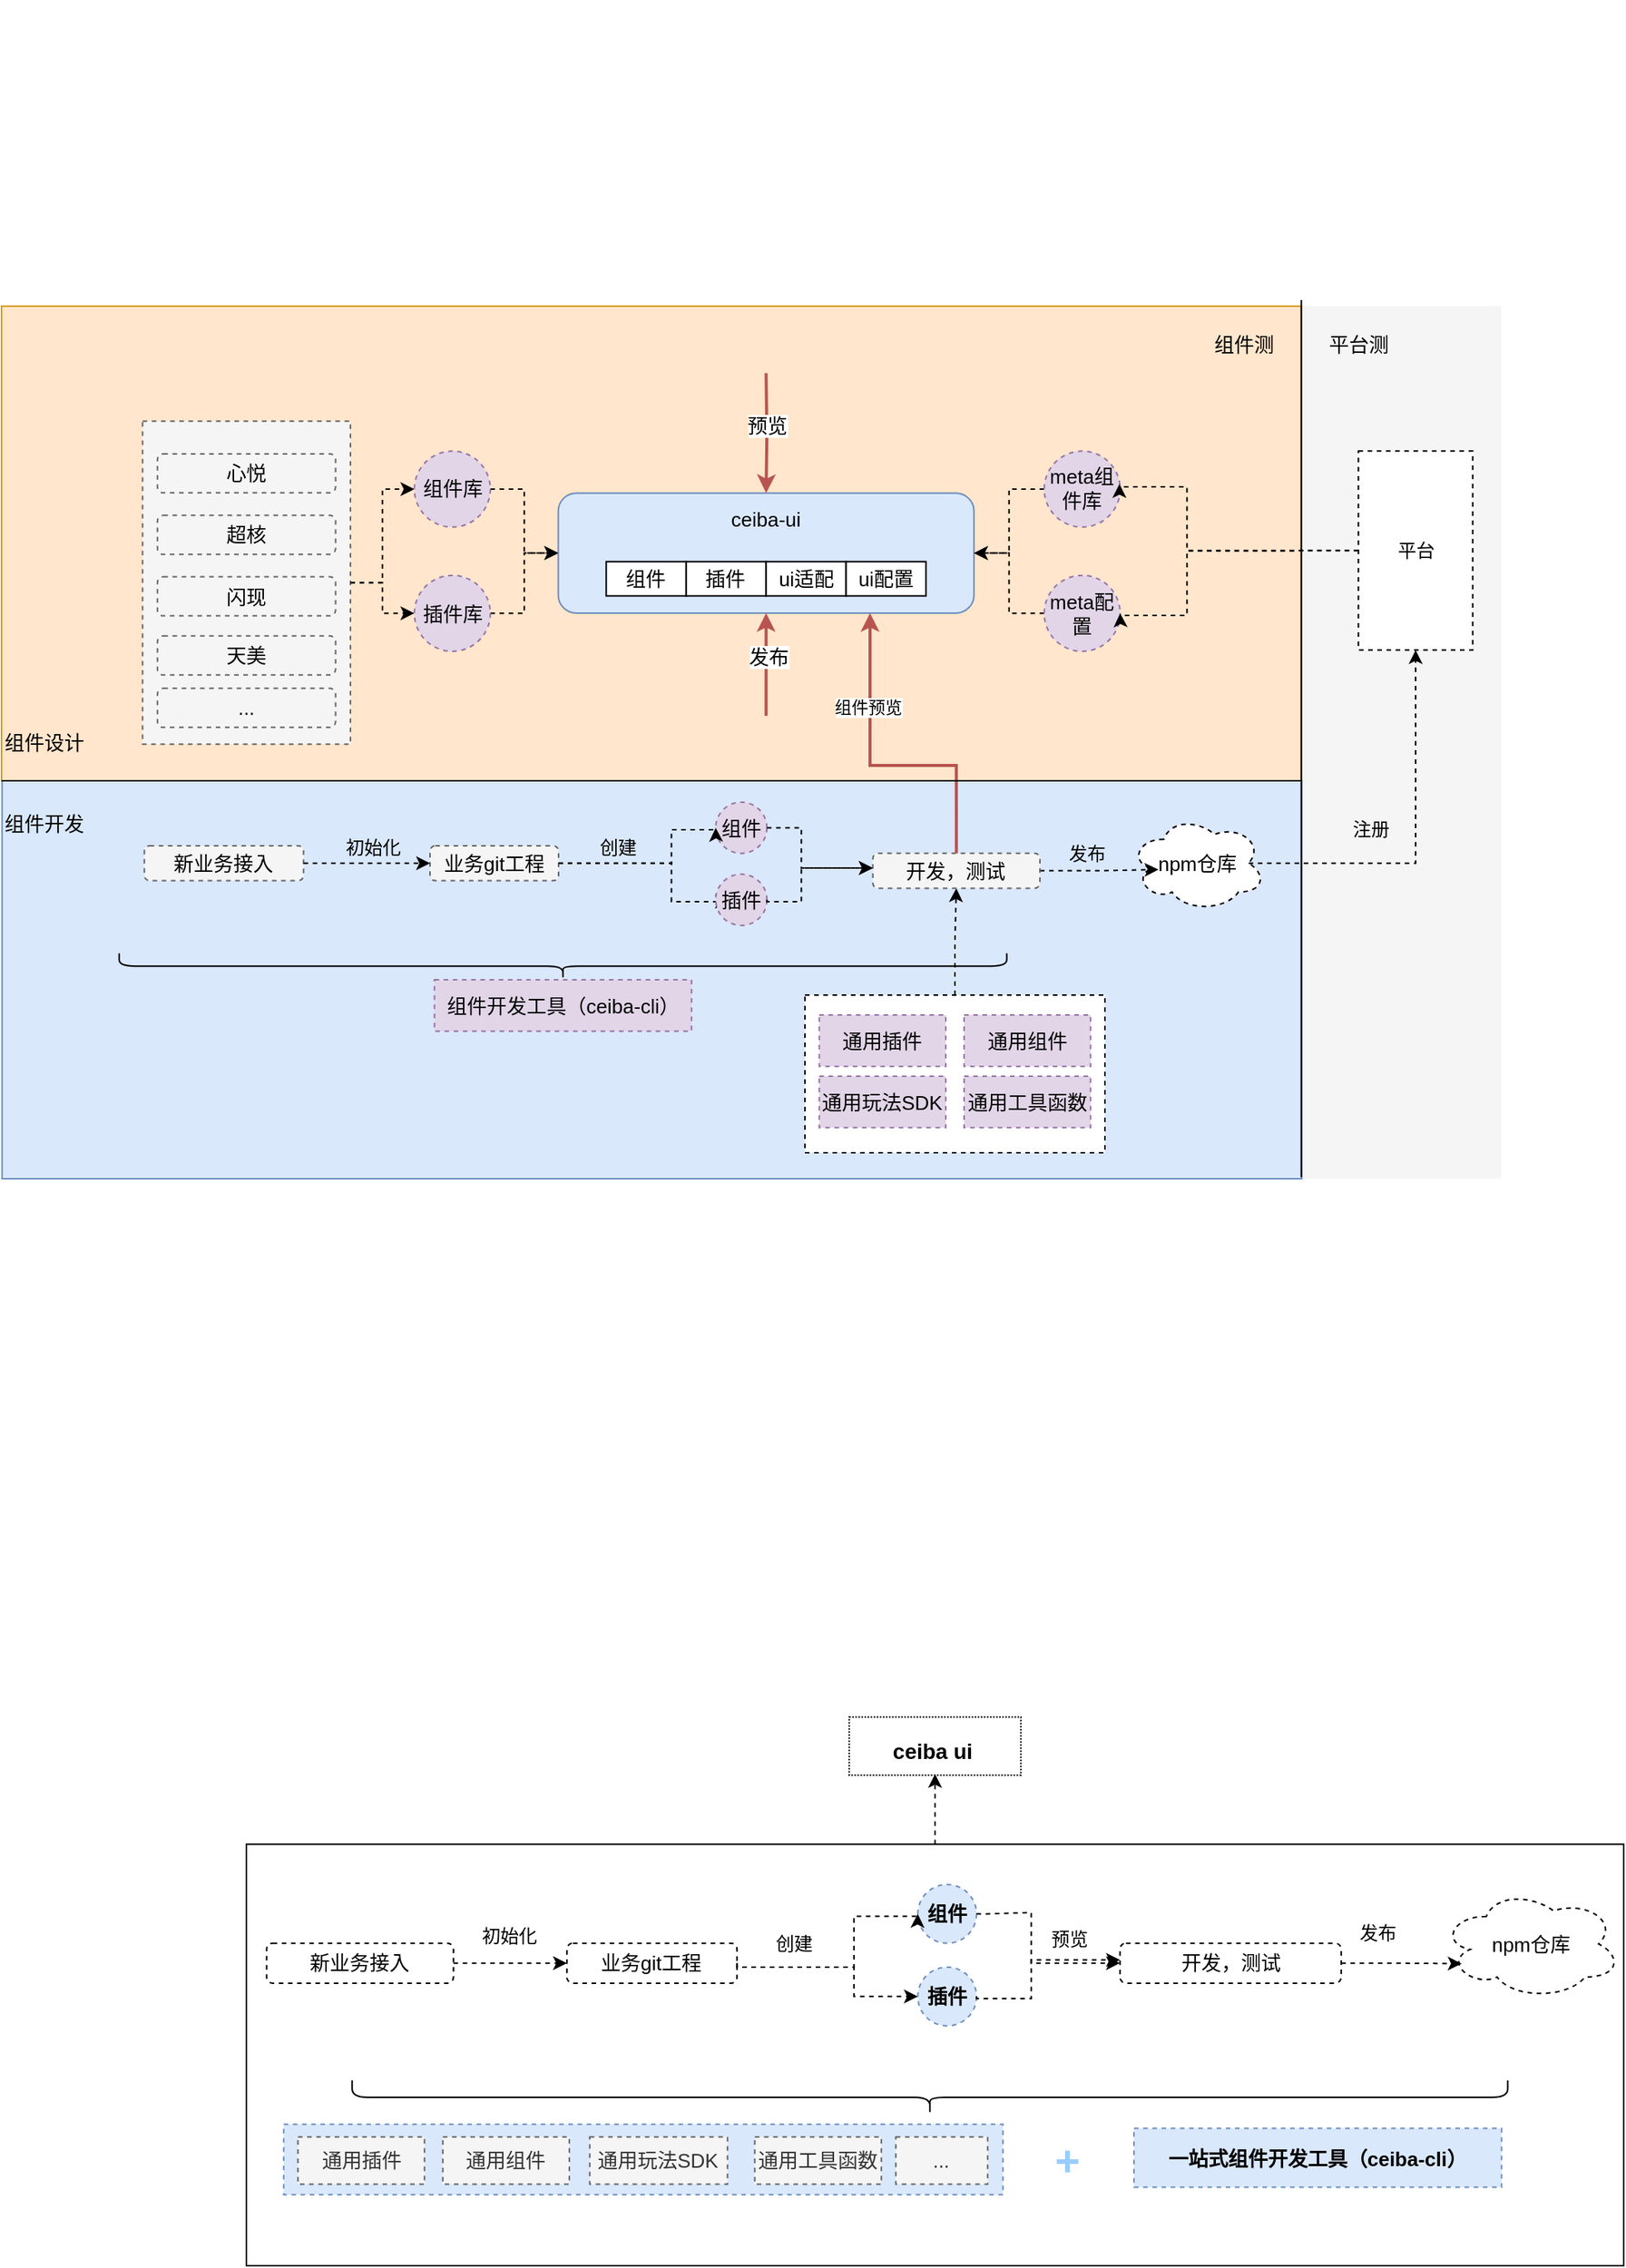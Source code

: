 <mxfile version="16.6.1" type="github">
  <diagram id="rk3C6pTUY0xWVFAPisOY" name="Page-1">
    <mxGraphModel dx="1183" dy="806" grid="1" gridSize="10" guides="1" tooltips="1" connect="1" arrows="1" fold="1" page="1" pageScale="1" pageWidth="827" pageHeight="1169" math="0" shadow="0">
      <root>
        <mxCell id="0" />
        <mxCell id="1" parent="0" />
        <mxCell id="pB1RGP40LvwcYAefXJI1-122" value="" style="group" parent="1" vertex="1" connectable="0">
          <mxGeometry x="20" y="286" width="980" height="574" as="geometry" />
        </mxCell>
        <mxCell id="pB1RGP40LvwcYAefXJI1-119" value="" style="rounded=0;whiteSpace=wrap;html=1;fontSize=13;fontColor=#333333;fillColor=#f5f5f5;strokeColor=none;" parent="pB1RGP40LvwcYAefXJI1-122" vertex="1">
          <mxGeometry x="849.66" y="4" width="130.34" height="570" as="geometry" />
        </mxCell>
        <mxCell id="pB1RGP40LvwcYAefXJI1-118" value="" style="rounded=0;whiteSpace=wrap;html=1;fontSize=13;fillColor=#dae8fc;strokeColor=#6c8ebf;fontColor=#000000;" parent="pB1RGP40LvwcYAefXJI1-122" vertex="1">
          <mxGeometry x="0.327" y="314" width="849.333" height="260" as="geometry" />
        </mxCell>
        <mxCell id="pB1RGP40LvwcYAefXJI1-117" value="" style="rounded=0;whiteSpace=wrap;html=1;fontSize=13;fillColor=#ffe6cc;strokeColor=#d79b00;fontColor=#000000;" parent="pB1RGP40LvwcYAefXJI1-122" vertex="1">
          <mxGeometry y="4" width="849.333" height="310" as="geometry" />
        </mxCell>
        <mxCell id="opVd1Wzv8NZpsWz1X_n0-1" style="edgeStyle=orthogonalEdgeStyle;rounded=0;orthogonalLoop=1;jettySize=auto;html=1;exitX=0.5;exitY=0;exitDx=0;exitDy=0;dashed=1;" parent="pB1RGP40LvwcYAefXJI1-122" source="pB1RGP40LvwcYAefXJI1-109" target="pB1RGP40LvwcYAefXJI1-95" edge="1">
          <mxGeometry relative="1" as="geometry" />
        </mxCell>
        <mxCell id="pB1RGP40LvwcYAefXJI1-109" value="" style="rounded=0;whiteSpace=wrap;html=1;fontSize=13;fontColor=#000000;dashed=1;" parent="pB1RGP40LvwcYAefXJI1-122" vertex="1">
          <mxGeometry x="525" y="454" width="196" height="103" as="geometry" />
        </mxCell>
        <mxCell id="pB1RGP40LvwcYAefXJI1-66" value="新业务接入" style="rounded=1;whiteSpace=wrap;html=1;fillColor=#f5f5f5;fontColor=#000000;strokeColor=#666666;dashed=1;fontSize=13;" parent="pB1RGP40LvwcYAefXJI1-122" vertex="1">
          <mxGeometry x="93.329" y="356.499" width="104" height="22.779" as="geometry" />
        </mxCell>
        <mxCell id="pB1RGP40LvwcYAefXJI1-76" style="edgeStyle=orthogonalEdgeStyle;rounded=0;orthogonalLoop=1;jettySize=auto;html=1;exitX=1;exitY=0.5;exitDx=0;exitDy=0;entryX=0;entryY=0.5;entryDx=0;entryDy=0;fontSize=13;dashed=1;fontColor=#000000;" parent="pB1RGP40LvwcYAefXJI1-122" edge="1">
          <mxGeometry relative="1" as="geometry">
            <mxPoint x="364" y="367.89" as="sourcePoint" />
            <mxPoint x="475.337" y="392.967" as="targetPoint" />
            <Array as="points">
              <mxPoint x="437.733" y="368" />
              <mxPoint x="437.733" y="393" />
            </Array>
          </mxGeometry>
        </mxCell>
        <mxCell id="pB1RGP40LvwcYAefXJI1-68" value="业务git工程" style="rounded=1;whiteSpace=wrap;html=1;fillColor=#f5f5f5;fontColor=#000000;strokeColor=#666666;dashed=1;fontSize=13;" parent="pB1RGP40LvwcYAefXJI1-122" vertex="1">
          <mxGeometry x="280" y="356.5" width="84" height="22.78" as="geometry" />
        </mxCell>
        <mxCell id="pB1RGP40LvwcYAefXJI1-67" style="edgeStyle=orthogonalEdgeStyle;rounded=0;orthogonalLoop=1;jettySize=auto;html=1;exitX=1;exitY=0.5;exitDx=0;exitDy=0;fontSize=13;dashed=1;entryX=0;entryY=0.5;entryDx=0;entryDy=0;fontColor=#000000;" parent="pB1RGP40LvwcYAefXJI1-122" source="pB1RGP40LvwcYAefXJI1-66" target="pB1RGP40LvwcYAefXJI1-68" edge="1">
          <mxGeometry relative="1" as="geometry">
            <mxPoint x="261.996" y="367.643" as="targetPoint" />
          </mxGeometry>
        </mxCell>
        <mxCell id="pB1RGP40LvwcYAefXJI1-70" value="初始化" style="text;html=1;strokeColor=none;fillColor=none;align=center;verticalAlign=middle;whiteSpace=wrap;rounded=0;fontSize=12;dashed=1;fontColor=#000000;" parent="pB1RGP40LvwcYAefXJI1-122" vertex="1">
          <mxGeometry x="214.667" y="343" width="56" height="30" as="geometry" />
        </mxCell>
        <mxCell id="pB1RGP40LvwcYAefXJI1-71" value="组件开发工具（ceiba-cli）" style="text;html=1;strokeColor=#9673a6;fillColor=#e1d5e7;align=center;verticalAlign=middle;whiteSpace=wrap;rounded=0;fontSize=13;dashed=1;fontColor=#000000;" parent="pB1RGP40LvwcYAefXJI1-122" vertex="1">
          <mxGeometry x="282.875" y="444" width="168" height="33.58" as="geometry" />
        </mxCell>
        <mxCell id="pB1RGP40LvwcYAefXJI1-78" value="创建" style="text;html=1;strokeColor=none;fillColor=none;align=center;verticalAlign=middle;whiteSpace=wrap;rounded=0;fontSize=12;dashed=1;fontColor=#000000;" parent="pB1RGP40LvwcYAefXJI1-122" vertex="1">
          <mxGeometry x="375.2" y="343" width="56" height="30" as="geometry" />
        </mxCell>
        <mxCell id="pB1RGP40LvwcYAefXJI1-82" value="npm仓库" style="ellipse;shape=cloud;whiteSpace=wrap;html=1;fontSize=13;dashed=1;fontColor=#000000;" parent="pB1RGP40LvwcYAefXJI1-122" vertex="1">
          <mxGeometry x="737.333" y="336.55" width="88.667" height="62.67" as="geometry" />
        </mxCell>
        <mxCell id="pB1RGP40LvwcYAefXJI1-87" value="平台" style="rounded=0;whiteSpace=wrap;html=1;fontSize=12;dashed=1;fontColor=#000000;" parent="pB1RGP40LvwcYAefXJI1-122" vertex="1">
          <mxGeometry x="886.667" y="98.68" width="74.667" height="130" as="geometry" />
        </mxCell>
        <mxCell id="pB1RGP40LvwcYAefXJI1-90" style="edgeStyle=orthogonalEdgeStyle;rounded=0;orthogonalLoop=1;jettySize=auto;html=1;exitX=0.875;exitY=0.5;exitDx=0;exitDy=0;exitPerimeter=0;fontSize=12;dashed=1;fontColor=#000000;" parent="pB1RGP40LvwcYAefXJI1-122" source="pB1RGP40LvwcYAefXJI1-82" target="pB1RGP40LvwcYAefXJI1-87" edge="1">
          <mxGeometry relative="1" as="geometry" />
        </mxCell>
        <mxCell id="pB1RGP40LvwcYAefXJI1-79" value="发布" style="text;html=1;strokeColor=none;fillColor=none;align=center;verticalAlign=middle;whiteSpace=wrap;rounded=0;fontSize=12;dashed=1;fontColor=#000000;" parent="pB1RGP40LvwcYAefXJI1-122" vertex="1">
          <mxGeometry x="690.667" y="344.43" width="37.333" height="34.85" as="geometry" />
        </mxCell>
        <mxCell id="pB1RGP40LvwcYAefXJI1-94" value="" style="shape=curlyBracket;whiteSpace=wrap;html=1;rounded=1;fontSize=12;rotation=-90;fontColor=#000000;" parent="pB1RGP40LvwcYAefXJI1-122" vertex="1">
          <mxGeometry x="358.54" y="145.08" width="16.66" height="580" as="geometry" />
        </mxCell>
        <mxCell id="pB1RGP40LvwcYAefXJI1-74" value="" style="group;fontSize=13;dashed=1;fontColor=#000000;" parent="pB1RGP40LvwcYAefXJI1-122" vertex="1" connectable="0">
          <mxGeometry x="466.667" y="328" width="35.85" height="89.61" as="geometry" />
        </mxCell>
        <mxCell id="pB1RGP40LvwcYAefXJI1-72" value="组件" style="ellipse;whiteSpace=wrap;html=1;aspect=fixed;fillColor=#e1d5e7;strokeColor=#9673a6;fontSize=13;dashed=1;fontColor=#000000;" parent="pB1RGP40LvwcYAefXJI1-74" vertex="1">
          <mxGeometry width="33.454" height="33.454" as="geometry" />
        </mxCell>
        <mxCell id="pB1RGP40LvwcYAefXJI1-73" value="插件" style="ellipse;whiteSpace=wrap;html=1;aspect=fixed;fillColor=#e1d5e7;strokeColor=#9673a6;fontSize=13;dashed=1;fontColor=#000000;" parent="pB1RGP40LvwcYAefXJI1-74" vertex="1">
          <mxGeometry y="47.045" width="33.454" height="33.454" as="geometry" />
        </mxCell>
        <mxCell id="pB1RGP40LvwcYAefXJI1-75" style="edgeStyle=orthogonalEdgeStyle;rounded=0;orthogonalLoop=1;jettySize=auto;html=1;exitX=1;exitY=0.5;exitDx=0;exitDy=0;entryX=0;entryY=0.5;entryDx=0;entryDy=0;fontSize=13;dashed=1;fontColor=#000000;" parent="pB1RGP40LvwcYAefXJI1-122" source="pB1RGP40LvwcYAefXJI1-68" target="pB1RGP40LvwcYAefXJI1-72" edge="1">
          <mxGeometry relative="1" as="geometry">
            <mxPoint x="373.333" y="367.89" as="sourcePoint" />
            <Array as="points">
              <mxPoint x="437.733" y="368" />
              <mxPoint x="437.733" y="346" />
            </Array>
          </mxGeometry>
        </mxCell>
        <mxCell id="pB1RGP40LvwcYAefXJI1-99" style="edgeStyle=orthogonalEdgeStyle;rounded=0;orthogonalLoop=1;jettySize=auto;html=1;exitX=1;exitY=0.5;exitDx=0;exitDy=0;dashed=1;fontSize=12;fontColor=#000000;" parent="pB1RGP40LvwcYAefXJI1-122" source="pB1RGP40LvwcYAefXJI1-95" edge="1">
          <mxGeometry relative="1" as="geometry">
            <mxPoint x="756" y="372" as="targetPoint" />
          </mxGeometry>
        </mxCell>
        <mxCell id="pB1RGP40LvwcYAefXJI1-95" value="开发，测试" style="rounded=1;whiteSpace=wrap;html=1;fillColor=#f5f5f5;fontColor=#000000;strokeColor=#666666;dashed=1;fontSize=13;" parent="pB1RGP40LvwcYAefXJI1-122" vertex="1">
          <mxGeometry x="569.333" y="361.42" width="109.2" height="22.78" as="geometry" />
        </mxCell>
        <mxCell id="pB1RGP40LvwcYAefXJI1-92" style="edgeStyle=orthogonalEdgeStyle;rounded=0;orthogonalLoop=1;jettySize=auto;html=1;exitX=1;exitY=0.5;exitDx=0;exitDy=0;fontSize=12;dashed=1;fontColor=#000000;" parent="pB1RGP40LvwcYAefXJI1-122" source="pB1RGP40LvwcYAefXJI1-73" target="pB1RGP40LvwcYAefXJI1-95" edge="1">
          <mxGeometry x="475.337" y="328" as="geometry">
            <Array as="points">
              <mxPoint x="522.667" y="393" />
              <mxPoint x="522.667" y="371" />
            </Array>
          </mxGeometry>
        </mxCell>
        <mxCell id="pB1RGP40LvwcYAefXJI1-83" style="edgeStyle=orthogonalEdgeStyle;rounded=0;orthogonalLoop=1;jettySize=auto;html=1;exitX=1;exitY=0.5;exitDx=0;exitDy=0;fontSize=12;dashed=1;fontColor=#000000;" parent="pB1RGP40LvwcYAefXJI1-122" source="pB1RGP40LvwcYAefXJI1-72" target="pB1RGP40LvwcYAefXJI1-95" edge="1">
          <mxGeometry x="475.337" y="328" as="geometry">
            <mxPoint x="560" y="371" as="targetPoint" />
            <Array as="points">
              <mxPoint x="500.267" y="344" />
              <mxPoint x="522.667" y="344" />
              <mxPoint x="522.667" y="371" />
            </Array>
          </mxGeometry>
        </mxCell>
        <mxCell id="pB1RGP40LvwcYAefXJI1-105" value="通用组件" style="text;html=1;strokeColor=#9673a6;fillColor=#e1d5e7;align=center;verticalAlign=middle;whiteSpace=wrap;rounded=0;fontSize=13;dashed=1;fontColor=#000000;" parent="pB1RGP40LvwcYAefXJI1-122" vertex="1">
          <mxGeometry x="628.992" y="467" width="82.675" height="33.58" as="geometry" />
        </mxCell>
        <mxCell id="pB1RGP40LvwcYAefXJI1-106" value="通用插件" style="text;html=1;strokeColor=#9673a6;fillColor=#e1d5e7;align=center;verticalAlign=middle;whiteSpace=wrap;rounded=0;fontSize=13;dashed=1;fontColor=#000000;" parent="pB1RGP40LvwcYAefXJI1-122" vertex="1">
          <mxGeometry x="534.333" y="467" width="82.675" height="33.58" as="geometry" />
        </mxCell>
        <mxCell id="pB1RGP40LvwcYAefXJI1-107" value="通用玩法SDK" style="text;html=1;strokeColor=#9673a6;fillColor=#e1d5e7;align=center;verticalAlign=middle;whiteSpace=wrap;rounded=0;fontSize=13;dashed=1;fontColor=#000000;" parent="pB1RGP40LvwcYAefXJI1-122" vertex="1">
          <mxGeometry x="534.333" y="507" width="82.675" height="33.58" as="geometry" />
        </mxCell>
        <mxCell id="pB1RGP40LvwcYAefXJI1-108" value="通用工具函数" style="text;html=1;strokeColor=#9673a6;fillColor=#e1d5e7;align=center;verticalAlign=middle;whiteSpace=wrap;rounded=0;fontSize=13;dashed=1;fontColor=#000000;" parent="pB1RGP40LvwcYAefXJI1-122" vertex="1">
          <mxGeometry x="628.992" y="507" width="82.675" height="33.58" as="geometry" />
        </mxCell>
        <mxCell id="pB1RGP40LvwcYAefXJI1-18" value="" style="rounded=1;whiteSpace=wrap;html=1;fillColor=#dae8fc;strokeColor=#6c8ebf;fontSize=13;fontColor=#000000;" parent="pB1RGP40LvwcYAefXJI1-122" vertex="1">
          <mxGeometry x="363.802" y="126.104" width="271.622" height="78.353" as="geometry" />
        </mxCell>
        <mxCell id="pB1RGP40LvwcYAefXJI1-121" style="edgeStyle=orthogonalEdgeStyle;rounded=0;orthogonalLoop=1;jettySize=auto;html=1;exitX=0.5;exitY=0;exitDx=0;exitDy=0;entryX=0.75;entryY=1;entryDx=0;entryDy=0;fontSize=13;fontColor=#000000;fillColor=#f8cecc;strokeColor=#b85450;strokeWidth=2;" parent="pB1RGP40LvwcYAefXJI1-122" source="pB1RGP40LvwcYAefXJI1-95" target="pB1RGP40LvwcYAefXJI1-18" edge="1">
          <mxGeometry relative="1" as="geometry">
            <Array as="points">
              <mxPoint x="624" y="304" />
              <mxPoint x="567" y="304" />
            </Array>
          </mxGeometry>
        </mxCell>
        <mxCell id="opVd1Wzv8NZpsWz1X_n0-3" value="组件预览" style="edgeLabel;html=1;align=center;verticalAlign=middle;resizable=0;points=[];" parent="pB1RGP40LvwcYAefXJI1-121" vertex="1" connectable="0">
          <mxGeometry x="0.43" y="2" relative="1" as="geometry">
            <mxPoint as="offset" />
          </mxGeometry>
        </mxCell>
        <mxCell id="pB1RGP40LvwcYAefXJI1-19" value="ceiba-ui" style="text;html=1;strokeColor=none;fillColor=none;align=center;verticalAlign=middle;whiteSpace=wrap;rounded=0;fontSize=13;fontColor=#000000;" parent="pB1RGP40LvwcYAefXJI1-122" vertex="1">
          <mxGeometry x="468.273" y="126.104" width="62.682" height="33.58" as="geometry" />
        </mxCell>
        <mxCell id="pB1RGP40LvwcYAefXJI1-20" value="组件" style="rounded=0;whiteSpace=wrap;html=1;fontSize=13;fontColor=#000000;" parent="pB1RGP40LvwcYAefXJI1-122" vertex="1">
          <mxGeometry x="395.143" y="170.877" width="52.235" height="22.386" as="geometry" />
        </mxCell>
        <mxCell id="pB1RGP40LvwcYAefXJI1-21" value="插件" style="rounded=0;whiteSpace=wrap;html=1;fontSize=13;fontColor=#000000;" parent="pB1RGP40LvwcYAefXJI1-122" vertex="1">
          <mxGeometry x="447.378" y="170.877" width="52.235" height="22.386" as="geometry" />
        </mxCell>
        <mxCell id="pB1RGP40LvwcYAefXJI1-22" value="ui适配" style="rounded=0;whiteSpace=wrap;html=1;fontSize=13;fontColor=#000000;" parent="pB1RGP40LvwcYAefXJI1-122" vertex="1">
          <mxGeometry x="499.614" y="170.877" width="52.235" height="22.386" as="geometry" />
        </mxCell>
        <mxCell id="pB1RGP40LvwcYAefXJI1-23" value="ui配置" style="rounded=0;whiteSpace=wrap;html=1;fontSize=13;fontColor=#000000;" parent="pB1RGP40LvwcYAefXJI1-122" vertex="1">
          <mxGeometry x="551.849" y="170.877" width="52.235" height="22.386" as="geometry" />
        </mxCell>
        <mxCell id="pB1RGP40LvwcYAefXJI1-26" style="edgeStyle=orthogonalEdgeStyle;rounded=0;orthogonalLoop=1;jettySize=auto;html=1;exitX=0.5;exitY=1;exitDx=0;exitDy=0;entryX=0.5;entryY=0;entryDx=0;entryDy=0;fontSize=13;fontColor=#000000;fillColor=#f8cecc;strokeColor=#b85450;strokeWidth=2;" parent="pB1RGP40LvwcYAefXJI1-122" target="pB1RGP40LvwcYAefXJI1-19" edge="1">
          <mxGeometry x="37.333" y="0.74" as="geometry">
            <mxPoint x="499.614" y="47.752" as="sourcePoint" />
          </mxGeometry>
        </mxCell>
        <mxCell id="pB1RGP40LvwcYAefXJI1-31" value="预览" style="edgeLabel;html=1;align=center;verticalAlign=middle;resizable=0;points=[];fontSize=13;fontColor=#000000;" parent="pB1RGP40LvwcYAefXJI1-26" vertex="1" connectable="0">
          <mxGeometry x="-0.124" relative="1" as="geometry">
            <mxPoint as="offset" />
          </mxGeometry>
        </mxCell>
        <mxCell id="pB1RGP40LvwcYAefXJI1-32" value="" style="endArrow=classic;html=1;rounded=0;entryX=0.5;entryY=1;entryDx=0;entryDy=0;fontSize=13;fontColor=#000000;fillColor=#f8cecc;strokeColor=#b85450;strokeWidth=2;" parent="pB1RGP40LvwcYAefXJI1-122" target="pB1RGP40LvwcYAefXJI1-18" edge="1">
          <mxGeometry x="37.333" y="0.74" width="46.667" height="50" as="geometry">
            <mxPoint x="499.614" y="271.616" as="sourcePoint" />
            <mxPoint x="520.508" y="215.65" as="targetPoint" />
          </mxGeometry>
        </mxCell>
        <mxCell id="pB1RGP40LvwcYAefXJI1-33" value="发布" style="edgeLabel;html=1;align=center;verticalAlign=middle;resizable=0;points=[];fontSize=13;fontColor=#000000;" parent="pB1RGP40LvwcYAefXJI1-32" vertex="1" connectable="0">
          <mxGeometry x="0.163" y="-1" relative="1" as="geometry">
            <mxPoint as="offset" />
          </mxGeometry>
        </mxCell>
        <mxCell id="pB1RGP40LvwcYAefXJI1-53" style="edgeStyle=orthogonalEdgeStyle;rounded=0;orthogonalLoop=1;jettySize=auto;html=1;exitX=1;exitY=0.5;exitDx=0;exitDy=0;entryX=0;entryY=0.5;entryDx=0;entryDy=0;fontSize=13;dashed=1;fontColor=#000000;" parent="pB1RGP40LvwcYAefXJI1-122" source="pB1RGP40LvwcYAefXJI1-34" target="pB1RGP40LvwcYAefXJI1-18" edge="1">
          <mxGeometry x="37.333" y="0.74" as="geometry" />
        </mxCell>
        <mxCell id="pB1RGP40LvwcYAefXJI1-34" value="组件库" style="ellipse;whiteSpace=wrap;html=1;aspect=fixed;fillColor=#e1d5e7;strokeColor=#9673a6;fontSize=13;dashed=1;fontColor=#000000;" parent="pB1RGP40LvwcYAefXJI1-122" vertex="1">
          <mxGeometry x="269.779" y="98.681" width="49.623" height="49.623" as="geometry" />
        </mxCell>
        <mxCell id="pB1RGP40LvwcYAefXJI1-41" style="edgeStyle=orthogonalEdgeStyle;rounded=0;orthogonalLoop=1;jettySize=auto;html=1;exitX=0;exitY=0.5;exitDx=0;exitDy=0;entryX=1;entryY=0.5;entryDx=0;entryDy=0;fontSize=13;dashed=1;fontColor=#000000;" parent="pB1RGP40LvwcYAefXJI1-122" source="pB1RGP40LvwcYAefXJI1-40" target="pB1RGP40LvwcYAefXJI1-18" edge="1">
          <mxGeometry x="37.333" y="0.74" as="geometry" />
        </mxCell>
        <mxCell id="pB1RGP40LvwcYAefXJI1-40" value="meta组件库" style="ellipse;whiteSpace=wrap;html=1;aspect=fixed;fillColor=#e1d5e7;strokeColor=#9673a6;fontSize=13;dashed=1;fontColor=#000000;" parent="pB1RGP40LvwcYAefXJI1-122" vertex="1">
          <mxGeometry x="681.335" y="98.677" width="49.623" height="49.623" as="geometry" />
        </mxCell>
        <mxCell id="pB1RGP40LvwcYAefXJI1-54" style="edgeStyle=orthogonalEdgeStyle;rounded=0;orthogonalLoop=1;jettySize=auto;html=1;exitX=1;exitY=0.5;exitDx=0;exitDy=0;fontSize=13;dashed=1;fontColor=#000000;" parent="pB1RGP40LvwcYAefXJI1-122" source="pB1RGP40LvwcYAefXJI1-51" target="pB1RGP40LvwcYAefXJI1-18" edge="1">
          <mxGeometry x="37.333" y="0.74" as="geometry" />
        </mxCell>
        <mxCell id="pB1RGP40LvwcYAefXJI1-51" value="插件库" style="ellipse;whiteSpace=wrap;html=1;aspect=fixed;fillColor=#e1d5e7;strokeColor=#9673a6;fontSize=13;dashed=1;fontColor=#000000;" parent="pB1RGP40LvwcYAefXJI1-122" vertex="1">
          <mxGeometry x="269.779" y="179.832" width="49.623" height="49.623" as="geometry" />
        </mxCell>
        <mxCell id="pB1RGP40LvwcYAefXJI1-52" style="edgeStyle=orthogonalEdgeStyle;rounded=0;orthogonalLoop=1;jettySize=auto;html=1;exitX=1;exitY=0.5;exitDx=0;exitDy=0;fontSize=13;dashed=1;fontColor=#000000;" parent="pB1RGP40LvwcYAefXJI1-122" source="pB1RGP40LvwcYAefXJI1-15" target="pB1RGP40LvwcYAefXJI1-51" edge="1">
          <mxGeometry x="37.333" y="0.74" as="geometry" />
        </mxCell>
        <mxCell id="pB1RGP40LvwcYAefXJI1-15" value="" style="rounded=0;whiteSpace=wrap;html=1;fillColor=#f5f5f5;fontColor=#000000;strokeColor=#666666;dashed=1;fontSize=13;" parent="pB1RGP40LvwcYAefXJI1-122" vertex="1">
          <mxGeometry x="92.18" y="79.093" width="135.811" height="210.992" as="geometry" />
        </mxCell>
        <mxCell id="pB1RGP40LvwcYAefXJI1-38" style="edgeStyle=orthogonalEdgeStyle;rounded=0;orthogonalLoop=1;jettySize=auto;html=1;exitX=1;exitY=0.5;exitDx=0;exitDy=0;fontSize=13;dashed=1;fontColor=#000000;" parent="pB1RGP40LvwcYAefXJI1-122" source="pB1RGP40LvwcYAefXJI1-15" target="pB1RGP40LvwcYAefXJI1-34" edge="1">
          <mxGeometry x="37.333" y="0.74" as="geometry" />
        </mxCell>
        <mxCell id="pB1RGP40LvwcYAefXJI1-7" value="超核" style="rounded=1;whiteSpace=wrap;html=1;fillColor=#f5f5f5;fontColor=#000000;strokeColor=#666666;dashed=1;fontSize=13;" parent="pB1RGP40LvwcYAefXJI1-122" vertex="1">
          <mxGeometry x="101.881" y="140.655" width="116.41" height="25.497" as="geometry" />
        </mxCell>
        <mxCell id="pB1RGP40LvwcYAefXJI1-28" value="..." style="rounded=1;whiteSpace=wrap;html=1;fillColor=#f5f5f5;fontColor=#000000;strokeColor=#666666;dashed=1;fontSize=13;" parent="pB1RGP40LvwcYAefXJI1-122" vertex="1">
          <mxGeometry x="101.881" y="253.661" width="116.41" height="25.497" as="geometry" />
        </mxCell>
        <mxCell id="pB1RGP40LvwcYAefXJI1-55" value="心悦" style="rounded=1;whiteSpace=wrap;html=1;fillColor=#f5f5f5;fontColor=#000000;strokeColor=#666666;dashed=1;fontSize=13;" parent="pB1RGP40LvwcYAefXJI1-122" vertex="1">
          <mxGeometry x="101.881" y="100.438" width="116.41" height="25.497" as="geometry" />
        </mxCell>
        <mxCell id="pB1RGP40LvwcYAefXJI1-56" value="闪现" style="rounded=1;whiteSpace=wrap;html=1;fillColor=#f5f5f5;fontColor=#000000;strokeColor=#666666;dashed=1;fontSize=13;" parent="pB1RGP40LvwcYAefXJI1-122" vertex="1">
          <mxGeometry x="101.881" y="180.771" width="116.41" height="25.497" as="geometry" />
        </mxCell>
        <mxCell id="pB1RGP40LvwcYAefXJI1-57" value="天美" style="rounded=1;whiteSpace=wrap;html=1;fillColor=#f5f5f5;fontColor=#000000;strokeColor=#666666;dashed=1;fontSize=13;" parent="pB1RGP40LvwcYAefXJI1-122" vertex="1">
          <mxGeometry x="101.881" y="219.412" width="116.41" height="25.497" as="geometry" />
        </mxCell>
        <mxCell id="pB1RGP40LvwcYAefXJI1-86" style="edgeStyle=orthogonalEdgeStyle;rounded=0;orthogonalLoop=1;jettySize=auto;html=1;exitX=0;exitY=0.5;exitDx=0;exitDy=0;entryX=1;entryY=0.5;entryDx=0;entryDy=0;fontSize=12;dashed=1;fontColor=#000000;" parent="pB1RGP40LvwcYAefXJI1-122" source="pB1RGP40LvwcYAefXJI1-85" target="pB1RGP40LvwcYAefXJI1-18" edge="1">
          <mxGeometry x="37.333" y="0.74" as="geometry" />
        </mxCell>
        <mxCell id="pB1RGP40LvwcYAefXJI1-85" value="meta配置" style="ellipse;whiteSpace=wrap;html=1;aspect=fixed;fillColor=#e1d5e7;strokeColor=#9673a6;fontSize=13;dashed=1;fontColor=#000000;" parent="pB1RGP40LvwcYAefXJI1-122" vertex="1">
          <mxGeometry x="681.335" y="179.837" width="49.623" height="49.623" as="geometry" />
        </mxCell>
        <mxCell id="pB1RGP40LvwcYAefXJI1-93" value="注册" style="text;html=1;strokeColor=none;fillColor=none;align=center;verticalAlign=middle;whiteSpace=wrap;rounded=0;fontSize=12;dashed=1;fontColor=#000000;" parent="pB1RGP40LvwcYAefXJI1-122" vertex="1">
          <mxGeometry x="858.664" y="328.002" width="71.701" height="35.844" as="geometry" />
        </mxCell>
        <mxCell id="pB1RGP40LvwcYAefXJI1-111" value="" style="endArrow=none;html=1;rounded=0;fontSize=13;fontColor=#000000;" parent="pB1RGP40LvwcYAefXJI1-122" edge="1">
          <mxGeometry width="50" height="50" relative="1" as="geometry">
            <mxPoint y="314" as="sourcePoint" />
            <mxPoint x="849.333" y="314" as="targetPoint" />
          </mxGeometry>
        </mxCell>
        <mxCell id="pB1RGP40LvwcYAefXJI1-112" value="" style="endArrow=none;html=1;rounded=0;fontSize=13;fontColor=#000000;" parent="pB1RGP40LvwcYAefXJI1-122" edge="1">
          <mxGeometry width="50" height="50" relative="1" as="geometry">
            <mxPoint x="849.333" as="sourcePoint" />
            <mxPoint x="849.333" y="573" as="targetPoint" />
          </mxGeometry>
        </mxCell>
        <mxCell id="pB1RGP40LvwcYAefXJI1-113" value="组件设计" style="text;html=1;strokeColor=none;fillColor=none;align=center;verticalAlign=middle;whiteSpace=wrap;rounded=0;fontSize=13;fontColor=#000000;" parent="pB1RGP40LvwcYAefXJI1-122" vertex="1">
          <mxGeometry y="274" width="56" height="30" as="geometry" />
        </mxCell>
        <mxCell id="pB1RGP40LvwcYAefXJI1-114" value="组件开发" style="text;html=1;strokeColor=none;fillColor=none;align=center;verticalAlign=middle;whiteSpace=wrap;rounded=0;fontSize=13;fontColor=#000000;" parent="pB1RGP40LvwcYAefXJI1-122" vertex="1">
          <mxGeometry y="326.5" width="56" height="30" as="geometry" />
        </mxCell>
        <mxCell id="pB1RGP40LvwcYAefXJI1-115" value="组件测" style="text;html=1;strokeColor=none;fillColor=none;align=center;verticalAlign=middle;whiteSpace=wrap;rounded=0;fontSize=13;fontColor=#000000;" parent="pB1RGP40LvwcYAefXJI1-122" vertex="1">
          <mxGeometry x="784" y="14" width="56" height="30" as="geometry" />
        </mxCell>
        <mxCell id="pB1RGP40LvwcYAefXJI1-116" value="平台测" style="text;html=1;strokeColor=none;fillColor=none;align=center;verticalAlign=middle;whiteSpace=wrap;rounded=0;fontSize=13;fontColor=#000000;" parent="pB1RGP40LvwcYAefXJI1-122" vertex="1">
          <mxGeometry x="858.667" y="14" width="56" height="30" as="geometry" />
        </mxCell>
        <mxCell id="pB1RGP40LvwcYAefXJI1-88" style="edgeStyle=orthogonalEdgeStyle;rounded=0;orthogonalLoop=1;jettySize=auto;html=1;exitX=0;exitY=0.5;exitDx=0;exitDy=0;entryX=0.991;entryY=0.433;entryDx=0;entryDy=0;entryPerimeter=0;fontSize=12;dashed=1;fontColor=#000000;" parent="pB1RGP40LvwcYAefXJI1-122" source="pB1RGP40LvwcYAefXJI1-87" target="pB1RGP40LvwcYAefXJI1-40" edge="1">
          <mxGeometry relative="1" as="geometry">
            <Array as="points">
              <mxPoint x="774.667" y="164" />
              <mxPoint x="774.667" y="122" />
            </Array>
          </mxGeometry>
        </mxCell>
        <mxCell id="pB1RGP40LvwcYAefXJI1-89" style="edgeStyle=orthogonalEdgeStyle;rounded=0;orthogonalLoop=1;jettySize=auto;html=1;exitX=0;exitY=0.5;exitDx=0;exitDy=0;entryX=1;entryY=0.5;entryDx=0;entryDy=0;fontSize=12;dashed=1;fontColor=#000000;" parent="pB1RGP40LvwcYAefXJI1-122" source="pB1RGP40LvwcYAefXJI1-87" target="pB1RGP40LvwcYAefXJI1-85" edge="1">
          <mxGeometry relative="1" as="geometry">
            <Array as="points">
              <mxPoint x="774.667" y="164" />
              <mxPoint x="774.667" y="206" />
            </Array>
          </mxGeometry>
        </mxCell>
        <mxCell id="s_fkAgOJBc_Aw7PzqoT7-2" value="&lt;meta charset=&quot;utf-8&quot;&gt;&lt;span style=&quot;color: rgba(0, 0, 0, 0); font-family: monospace; font-size: 0px; font-style: normal; font-weight: 400; letter-spacing: normal; text-indent: 0px; text-transform: none; word-spacing: 0px; background-color: rgb(248, 249, 250); display: inline; float: none;&quot;&gt;&amp;nbsp;&lt;/span&gt;" style="text;whiteSpace=wrap;html=1;" parent="1" vertex="1">
          <mxGeometry x="170" y="90" width="30" height="30" as="geometry" />
        </mxCell>
        <mxCell id="q9NQIXrkrEBTIbYICmwp-8" value="" style="group" vertex="1" connectable="0" parent="1">
          <mxGeometry x="180" y="1180" width="900" height="390" as="geometry" />
        </mxCell>
        <mxCell id="q9NQIXrkrEBTIbYICmwp-10" value="" style="group" vertex="1" connectable="0" parent="q9NQIXrkrEBTIbYICmwp-8">
          <mxGeometry y="31.622" width="900" height="358.378" as="geometry" />
        </mxCell>
        <mxCell id="q9NQIXrkrEBTIbYICmwp-9" value="" style="rounded=0;whiteSpace=wrap;html=1;dashed=1;dashPattern=1 1;" vertex="1" parent="q9NQIXrkrEBTIbYICmwp-10">
          <mxGeometry x="393.896" width="112.208" height="37.946" as="geometry" />
        </mxCell>
        <mxCell id="s_fkAgOJBc_Aw7PzqoT7-3" value="" style="rounded=0;whiteSpace=wrap;html=1;fontSize=13;" parent="q9NQIXrkrEBTIbYICmwp-10" vertex="1">
          <mxGeometry y="83.084" width="900" height="275.294" as="geometry" />
        </mxCell>
        <mxCell id="s_fkAgOJBc_Aw7PzqoT7-6" value="新业务接入" style="rounded=1;whiteSpace=wrap;html=1;dashed=1;fontSize=13;" parent="q9NQIXrkrEBTIbYICmwp-10" vertex="1">
          <mxGeometry x="13.235" y="147.71" width="122.082" height="26.13" as="geometry" />
        </mxCell>
        <mxCell id="s_fkAgOJBc_Aw7PzqoT7-8" value="业务git工程" style="rounded=1;whiteSpace=wrap;html=1;dashed=1;fontSize=13;" parent="q9NQIXrkrEBTIbYICmwp-10" vertex="1">
          <mxGeometry x="209.435" y="147.744" width="111.176" height="26.13" as="geometry" />
        </mxCell>
        <mxCell id="s_fkAgOJBc_Aw7PzqoT7-9" style="edgeStyle=orthogonalEdgeStyle;rounded=0;orthogonalLoop=1;jettySize=auto;html=1;exitX=1;exitY=0.5;exitDx=0;exitDy=0;fontSize=13;dashed=1;entryX=0;entryY=0.5;entryDx=0;entryDy=0;fontColor=#000000;" parent="q9NQIXrkrEBTIbYICmwp-10" source="s_fkAgOJBc_Aw7PzqoT7-6" target="s_fkAgOJBc_Aw7PzqoT7-8" edge="1">
          <mxGeometry relative="1" as="geometry">
            <mxPoint x="167.845" y="154.848" as="targetPoint" />
          </mxGeometry>
        </mxCell>
        <mxCell id="s_fkAgOJBc_Aw7PzqoT7-10" value="初始化" style="text;html=1;strokeColor=none;fillColor=none;align=center;verticalAlign=middle;whiteSpace=wrap;rounded=0;fontSize=12;dashed=1;fontColor=#000000;" parent="q9NQIXrkrEBTIbYICmwp-10" vertex="1">
          <mxGeometry x="135.313" y="126.581" width="74.118" height="34.412" as="geometry" />
        </mxCell>
        <mxCell id="s_fkAgOJBc_Aw7PzqoT7-11" value="一站式组件开发工具（ceiba-cli）" style="text;html=1;strokeColor=#6c8ebf;fillColor=#dae8fc;align=center;verticalAlign=middle;whiteSpace=wrap;rounded=0;fontSize=13;dashed=1;fontStyle=1" parent="q9NQIXrkrEBTIbYICmwp-10" vertex="1">
          <mxGeometry x="580" y="268.67" width="240.22" height="38.52" as="geometry" />
        </mxCell>
        <mxCell id="s_fkAgOJBc_Aw7PzqoT7-12" value="创建" style="text;html=1;strokeColor=none;fillColor=none;align=center;verticalAlign=middle;whiteSpace=wrap;rounded=0;fontSize=12;dashed=1;fontColor=#000000;" parent="q9NQIXrkrEBTIbYICmwp-10" vertex="1">
          <mxGeometry x="321.26" y="130.997" width="74.118" height="34.412" as="geometry" />
        </mxCell>
        <mxCell id="s_fkAgOJBc_Aw7PzqoT7-13" value="npm仓库" style="ellipse;shape=cloud;whiteSpace=wrap;html=1;fontSize=13;dashed=1;fontColor=#000000;" parent="q9NQIXrkrEBTIbYICmwp-10" vertex="1">
          <mxGeometry x="780.887" y="112.265" width="117.353" height="71.886" as="geometry" />
        </mxCell>
        <mxCell id="s_fkAgOJBc_Aw7PzqoT7-14" value="发布" style="text;html=1;strokeColor=none;fillColor=none;align=center;verticalAlign=middle;whiteSpace=wrap;rounded=0;fontSize=12;dashed=1;fontColor=#000000;" parent="q9NQIXrkrEBTIbYICmwp-10" vertex="1">
          <mxGeometry x="715.394" y="128.967" width="49.407" height="25.327" as="geometry" />
        </mxCell>
        <mxCell id="s_fkAgOJBc_Aw7PzqoT7-15" value="" style="shape=curlyBracket;whiteSpace=wrap;html=1;rounded=1;fontSize=12;rotation=-90;fontColor=#000000;" parent="q9NQIXrkrEBTIbYICmwp-10" vertex="1">
          <mxGeometry x="435.64" y="-129.122" width="22.05" height="755.12" as="geometry" />
        </mxCell>
        <mxCell id="s_fkAgOJBc_Aw7PzqoT7-16" value="" style="group;fontSize=13;dashed=1;" parent="q9NQIXrkrEBTIbYICmwp-10" vertex="1" connectable="0">
          <mxGeometry x="438.732" y="109.375" width="47.449" height="102.788" as="geometry" />
        </mxCell>
        <mxCell id="s_fkAgOJBc_Aw7PzqoT7-17" value="组件" style="ellipse;whiteSpace=wrap;html=1;aspect=fixed;fillColor=#dae8fc;strokeColor=#6c8ebf;fontSize=13;dashed=1;fontStyle=1" parent="s_fkAgOJBc_Aw7PzqoT7-16" vertex="1">
          <mxGeometry width="38.374" height="38.374" as="geometry" />
        </mxCell>
        <mxCell id="s_fkAgOJBc_Aw7PzqoT7-18" value="插件" style="ellipse;whiteSpace=wrap;html=1;aspect=fixed;fillColor=#dae8fc;strokeColor=#6c8ebf;fontSize=13;dashed=1;fontStyle=1" parent="s_fkAgOJBc_Aw7PzqoT7-16" vertex="1">
          <mxGeometry y="53.964" width="38.374" height="38.374" as="geometry" />
        </mxCell>
        <mxCell id="s_fkAgOJBc_Aw7PzqoT7-31" style="edgeStyle=orthogonalEdgeStyle;rounded=0;orthogonalLoop=1;jettySize=auto;html=1;exitX=1;exitY=0.5;exitDx=0;exitDy=0;entryX=0;entryY=0.5;entryDx=0;entryDy=0;dashed=1;" parent="q9NQIXrkrEBTIbYICmwp-10" source="s_fkAgOJBc_Aw7PzqoT7-8" target="s_fkAgOJBc_Aw7PzqoT7-18" edge="1">
          <mxGeometry relative="1" as="geometry">
            <Array as="points">
              <mxPoint x="320.294" y="163.378" />
              <mxPoint x="397.059" y="163.378" />
              <mxPoint x="397.059" y="182.878" />
            </Array>
          </mxGeometry>
        </mxCell>
        <mxCell id="s_fkAgOJBc_Aw7PzqoT7-19" style="edgeStyle=orthogonalEdgeStyle;rounded=0;orthogonalLoop=1;jettySize=auto;html=1;exitX=1;exitY=0.5;exitDx=0;exitDy=0;entryX=0;entryY=0.5;entryDx=0;entryDy=0;fontSize=13;dashed=1;fontColor=#000000;" parent="q9NQIXrkrEBTIbYICmwp-10" source="s_fkAgOJBc_Aw7PzqoT7-8" target="s_fkAgOJBc_Aw7PzqoT7-17" edge="1">
          <mxGeometry relative="1" as="geometry">
            <mxPoint x="315.203" y="155.131" as="sourcePoint" />
            <Array as="points">
              <mxPoint x="320.294" y="163.378" />
              <mxPoint x="397.059" y="163.378" />
              <mxPoint x="397.059" y="130.114" />
            </Array>
          </mxGeometry>
        </mxCell>
        <mxCell id="s_fkAgOJBc_Aw7PzqoT7-33" style="edgeStyle=orthogonalEdgeStyle;rounded=0;orthogonalLoop=1;jettySize=auto;html=1;exitX=1;exitY=0.5;exitDx=0;exitDy=0;dashed=1;" parent="q9NQIXrkrEBTIbYICmwp-10" source="s_fkAgOJBc_Aw7PzqoT7-21" edge="1">
          <mxGeometry relative="1" as="geometry">
            <mxPoint x="794.118" y="161.084" as="targetPoint" />
          </mxGeometry>
        </mxCell>
        <mxCell id="s_fkAgOJBc_Aw7PzqoT7-21" value="开发，测试" style="rounded=1;whiteSpace=wrap;html=1;dashed=1;fontSize=13;" parent="q9NQIXrkrEBTIbYICmwp-10" vertex="1">
          <mxGeometry x="570.856" y="147.71" width="144.529" height="26.13" as="geometry" />
        </mxCell>
        <mxCell id="s_fkAgOJBc_Aw7PzqoT7-22" style="edgeStyle=orthogonalEdgeStyle;rounded=0;orthogonalLoop=1;jettySize=auto;html=1;exitX=1;exitY=0.5;exitDx=0;exitDy=0;fontSize=12;dashed=1;fontColor=#000000;" parent="q9NQIXrkrEBTIbYICmwp-10" source="s_fkAgOJBc_Aw7PzqoT7-18" target="s_fkAgOJBc_Aw7PzqoT7-21" edge="1">
          <mxGeometry x="450.208" y="109.375" as="geometry">
            <Array as="points">
              <mxPoint x="512.85" y="183.934" />
              <mxPoint x="512.85" y="158.698" />
            </Array>
          </mxGeometry>
        </mxCell>
        <mxCell id="s_fkAgOJBc_Aw7PzqoT7-23" style="edgeStyle=orthogonalEdgeStyle;rounded=0;orthogonalLoop=1;jettySize=auto;html=1;exitX=1;exitY=0.5;exitDx=0;exitDy=0;fontSize=12;dashed=1;fontColor=#000000;" parent="q9NQIXrkrEBTIbYICmwp-10" source="s_fkAgOJBc_Aw7PzqoT7-17" target="s_fkAgOJBc_Aw7PzqoT7-21" edge="1">
          <mxGeometry x="450.208" y="109.375" as="geometry">
            <mxPoint x="562.262" y="158.698" as="targetPoint" />
            <Array as="points">
              <mxPoint x="483.203" y="127.728" />
              <mxPoint x="512.85" y="127.728" />
              <mxPoint x="512.85" y="158.698" />
            </Array>
          </mxGeometry>
        </mxCell>
        <mxCell id="s_fkAgOJBc_Aw7PzqoT7-49" value="ceiba ui" style="text;html=1;align=center;verticalAlign=middle;whiteSpace=wrap;rounded=0;fontSize=14;fontStyle=1" parent="q9NQIXrkrEBTIbYICmwp-10" vertex="1">
          <mxGeometry x="409.293" y="5.267" width="79.412" height="34.412" as="geometry" />
        </mxCell>
        <mxCell id="s_fkAgOJBc_Aw7PzqoT7-52" value="预览" style="text;html=1;strokeColor=none;fillColor=none;align=center;verticalAlign=middle;whiteSpace=wrap;rounded=0;fontSize=12;dashed=1;fontColor=#000000;" parent="q9NQIXrkrEBTIbYICmwp-10" vertex="1">
          <mxGeometry x="500.665" y="128.221" width="74.118" height="34.412" as="geometry" />
        </mxCell>
        <mxCell id="s_fkAgOJBc_Aw7PzqoT7-66" value="+" style="text;html=1;strokeColor=none;fillColor=none;align=center;verticalAlign=middle;whiteSpace=wrap;rounded=0;fontSize=28;fontStyle=1;fontColor=#99CCFF;" parent="q9NQIXrkrEBTIbYICmwp-10" vertex="1">
          <mxGeometry x="497.294" y="271.773" width="79.412" height="34.412" as="geometry" />
        </mxCell>
        <mxCell id="s_fkAgOJBc_Aw7PzqoT7-48" style="edgeStyle=orthogonalEdgeStyle;rounded=0;orthogonalLoop=1;jettySize=auto;html=1;exitX=0.5;exitY=0;exitDx=0;exitDy=0;entryX=0.5;entryY=1;entryDx=0;entryDy=0;dashed=1;" parent="q9NQIXrkrEBTIbYICmwp-10" source="s_fkAgOJBc_Aw7PzqoT7-3" edge="1">
          <mxGeometry relative="1" as="geometry">
            <mxPoint x="450" y="37.202" as="targetPoint" />
          </mxGeometry>
        </mxCell>
        <mxCell id="q9NQIXrkrEBTIbYICmwp-7" value="" style="group" vertex="1" connectable="0" parent="q9NQIXrkrEBTIbYICmwp-10">
          <mxGeometry x="24.37" y="265.978" width="470" height="46" as="geometry" />
        </mxCell>
        <mxCell id="q9NQIXrkrEBTIbYICmwp-1" value="" style="rounded=0;whiteSpace=wrap;html=1;fontSize=13;dashed=1;fillColor=#dae8fc;strokeColor=#6c8ebf;" vertex="1" parent="q9NQIXrkrEBTIbYICmwp-7">
          <mxGeometry width="470" height="46" as="geometry" />
        </mxCell>
        <mxCell id="q9NQIXrkrEBTIbYICmwp-2" value="通用组件" style="text;html=1;strokeColor=#666666;fillColor=#f5f5f5;align=center;verticalAlign=middle;whiteSpace=wrap;rounded=0;fontSize=13;dashed=1;fontColor=#333333;" vertex="1" parent="q9NQIXrkrEBTIbYICmwp-7">
          <mxGeometry x="103.992" y="8.28" width="82.675" height="30.894" as="geometry" />
        </mxCell>
        <mxCell id="q9NQIXrkrEBTIbYICmwp-3" value="通用插件" style="text;html=1;strokeColor=#666666;fillColor=#f5f5f5;align=center;verticalAlign=middle;whiteSpace=wrap;rounded=0;fontSize=13;dashed=1;fontColor=#333333;" vertex="1" parent="q9NQIXrkrEBTIbYICmwp-7">
          <mxGeometry x="9.333" y="8.28" width="82.675" height="30.894" as="geometry" />
        </mxCell>
        <mxCell id="q9NQIXrkrEBTIbYICmwp-4" value="通用玩法SDK" style="text;html=1;strokeColor=#666666;fillColor=#f5f5f5;align=center;verticalAlign=middle;whiteSpace=wrap;rounded=0;fontSize=13;dashed=1;fontColor=#333333;" vertex="1" parent="q9NQIXrkrEBTIbYICmwp-7">
          <mxGeometry x="200" y="8.28" width="90.0" height="30.894" as="geometry" />
        </mxCell>
        <mxCell id="q9NQIXrkrEBTIbYICmwp-5" value="通用工具函数" style="text;html=1;strokeColor=#666666;fillColor=#f5f5f5;align=center;verticalAlign=middle;whiteSpace=wrap;rounded=0;fontSize=13;dashed=1;fontColor=#333333;" vertex="1" parent="q9NQIXrkrEBTIbYICmwp-7">
          <mxGeometry x="307.852" y="8.28" width="82.675" height="30.894" as="geometry" />
        </mxCell>
        <mxCell id="q9NQIXrkrEBTIbYICmwp-6" value="..." style="text;html=1;strokeColor=#666666;fillColor=#f5f5f5;align=center;verticalAlign=middle;whiteSpace=wrap;rounded=0;fontSize=13;dashed=1;fontColor=#333333;" vertex="1" parent="q9NQIXrkrEBTIbYICmwp-7">
          <mxGeometry x="400" y="8.28" width="60.0" height="30.894" as="geometry" />
        </mxCell>
      </root>
    </mxGraphModel>
  </diagram>
</mxfile>
